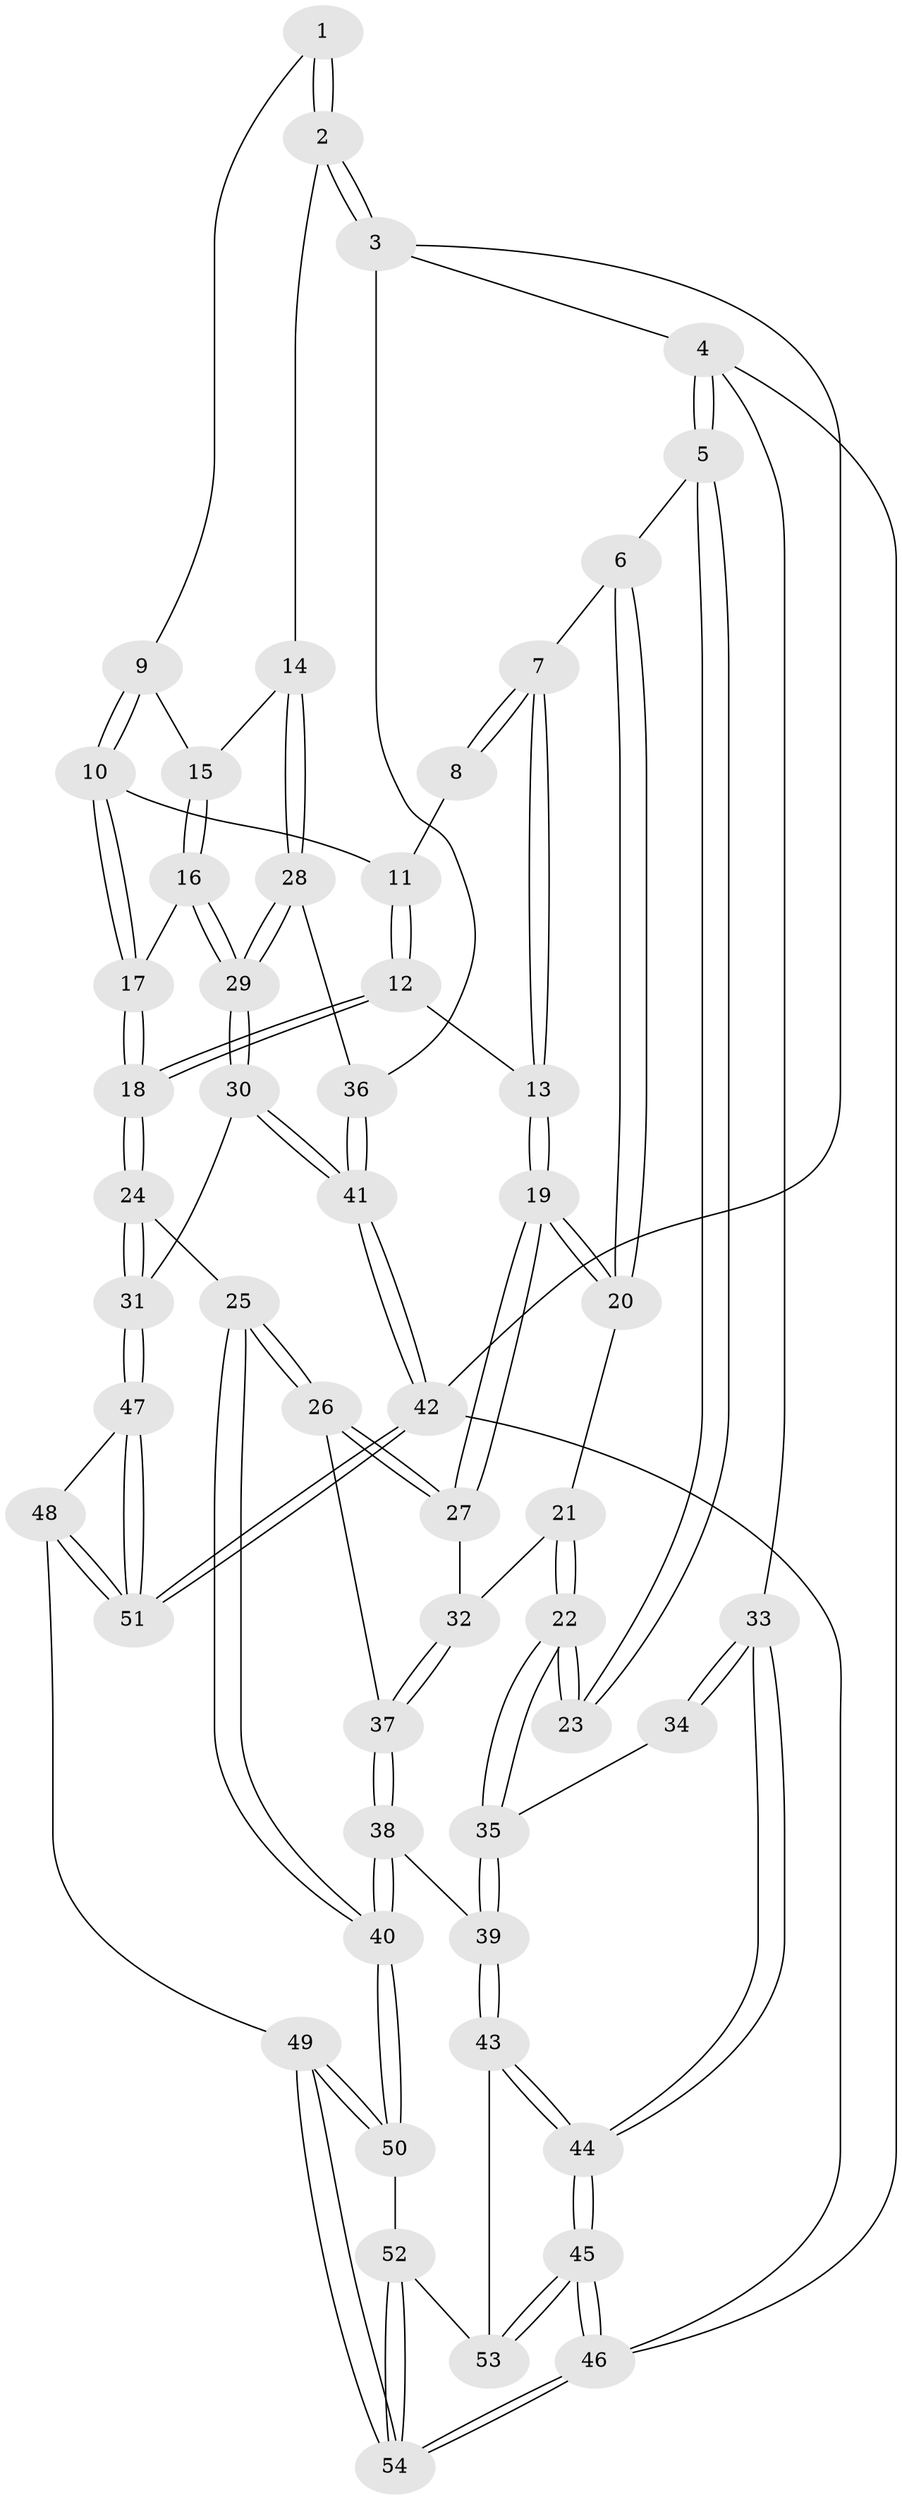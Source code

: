 // Generated by graph-tools (version 1.1) at 2025/50/03/09/25 03:50:57]
// undirected, 54 vertices, 132 edges
graph export_dot {
graph [start="1"]
  node [color=gray90,style=filled];
  1 [pos="+0.7171376093664849+0"];
  2 [pos="+1+0"];
  3 [pos="+1+0"];
  4 [pos="+0+0"];
  5 [pos="+0.1382398313681281+0"];
  6 [pos="+0.2459956179505454+0"];
  7 [pos="+0.2867755613779417+0"];
  8 [pos="+0.4405854653735649+0"];
  9 [pos="+0.7091194474010631+0.096969478365487"];
  10 [pos="+0.6480189287792946+0.2119129934230424"];
  11 [pos="+0.5793430852902068+0.1617802665146374"];
  12 [pos="+0.49338640835844+0.24668598711518486"];
  13 [pos="+0.4443780898777662+0.2194191388647758"];
  14 [pos="+0.8786040430649992+0.23660158525649336"];
  15 [pos="+0.789018106467506+0.2021092861122711"];
  16 [pos="+0.6958915153859928+0.28097846002113036"];
  17 [pos="+0.6433963128615905+0.24765057700010648"];
  18 [pos="+0.5563033902322835+0.29290074401996696"];
  19 [pos="+0.38897198641417724+0.3652883457183054"];
  20 [pos="+0.2833497420312543+0.25041886910662053"];
  21 [pos="+0.2689197925956956+0.3466119405699547"];
  22 [pos="+0.13593770908044453+0.38809461291047403"];
  23 [pos="+0.1174700003939136+0.2962666562868029"];
  24 [pos="+0.5462708347828922+0.5263406837483218"];
  25 [pos="+0.5207951990015339+0.528214373049276"];
  26 [pos="+0.40758857834214673+0.3955283484025507"];
  27 [pos="+0.38870753275227604+0.3693454396140347"];
  28 [pos="+0.875617297454165+0.3333539044817913"];
  29 [pos="+0.8156939927613875+0.454874243856199"];
  30 [pos="+0.811005808866353+0.5147560049830521"];
  31 [pos="+0.7100767123732569+0.5931495428380391"];
  32 [pos="+0.30455861246262345+0.37908200210928933"];
  33 [pos="+0+0.3215732937230877"];
  34 [pos="+0+0.3405856184219061"];
  35 [pos="+0.12546913879736996+0.43697056847567495"];
  36 [pos="+1+0.2838228270685624"];
  37 [pos="+0.2761476690021905+0.46462710974440063"];
  38 [pos="+0.20556346515953444+0.6235900691148977"];
  39 [pos="+0.1177286434189215+0.5940527937897757"];
  40 [pos="+0.26779126353511556+0.6602950669457386"];
  41 [pos="+1+0.5824933061412537"];
  42 [pos="+1+1"];
  43 [pos="+0.009016303659708054+0.6202537266851113"];
  44 [pos="+0+0.6243695206727042"];
  45 [pos="+0+1"];
  46 [pos="+0+1"];
  47 [pos="+0.7107320825646096+0.6166795611636803"];
  48 [pos="+0.3985148819723702+0.9659236697032904"];
  49 [pos="+0.3776501388090861+0.9635714649627154"];
  50 [pos="+0.31772880517110264+0.847906697075956"];
  51 [pos="+0.9863324541005611+1"];
  52 [pos="+0.08276508656409994+0.8790155901562671"];
  53 [pos="+0.060781482454024156+0.84918628476036"];
  54 [pos="+0+1"];
  1 -- 2;
  1 -- 2;
  1 -- 9;
  2 -- 3;
  2 -- 3;
  2 -- 14;
  3 -- 4;
  3 -- 36;
  3 -- 42;
  4 -- 5;
  4 -- 5;
  4 -- 33;
  4 -- 46;
  5 -- 6;
  5 -- 23;
  5 -- 23;
  6 -- 7;
  6 -- 20;
  6 -- 20;
  7 -- 8;
  7 -- 8;
  7 -- 13;
  7 -- 13;
  8 -- 11;
  9 -- 10;
  9 -- 10;
  9 -- 15;
  10 -- 11;
  10 -- 17;
  10 -- 17;
  11 -- 12;
  11 -- 12;
  12 -- 13;
  12 -- 18;
  12 -- 18;
  13 -- 19;
  13 -- 19;
  14 -- 15;
  14 -- 28;
  14 -- 28;
  15 -- 16;
  15 -- 16;
  16 -- 17;
  16 -- 29;
  16 -- 29;
  17 -- 18;
  17 -- 18;
  18 -- 24;
  18 -- 24;
  19 -- 20;
  19 -- 20;
  19 -- 27;
  19 -- 27;
  20 -- 21;
  21 -- 22;
  21 -- 22;
  21 -- 32;
  22 -- 23;
  22 -- 23;
  22 -- 35;
  22 -- 35;
  24 -- 25;
  24 -- 31;
  24 -- 31;
  25 -- 26;
  25 -- 26;
  25 -- 40;
  25 -- 40;
  26 -- 27;
  26 -- 27;
  26 -- 37;
  27 -- 32;
  28 -- 29;
  28 -- 29;
  28 -- 36;
  29 -- 30;
  29 -- 30;
  30 -- 31;
  30 -- 41;
  30 -- 41;
  31 -- 47;
  31 -- 47;
  32 -- 37;
  32 -- 37;
  33 -- 34;
  33 -- 34;
  33 -- 44;
  33 -- 44;
  34 -- 35;
  35 -- 39;
  35 -- 39;
  36 -- 41;
  36 -- 41;
  37 -- 38;
  37 -- 38;
  38 -- 39;
  38 -- 40;
  38 -- 40;
  39 -- 43;
  39 -- 43;
  40 -- 50;
  40 -- 50;
  41 -- 42;
  41 -- 42;
  42 -- 51;
  42 -- 51;
  42 -- 46;
  43 -- 44;
  43 -- 44;
  43 -- 53;
  44 -- 45;
  44 -- 45;
  45 -- 46;
  45 -- 46;
  45 -- 53;
  45 -- 53;
  46 -- 54;
  46 -- 54;
  47 -- 48;
  47 -- 51;
  47 -- 51;
  48 -- 49;
  48 -- 51;
  48 -- 51;
  49 -- 50;
  49 -- 50;
  49 -- 54;
  49 -- 54;
  50 -- 52;
  52 -- 53;
  52 -- 54;
  52 -- 54;
}
